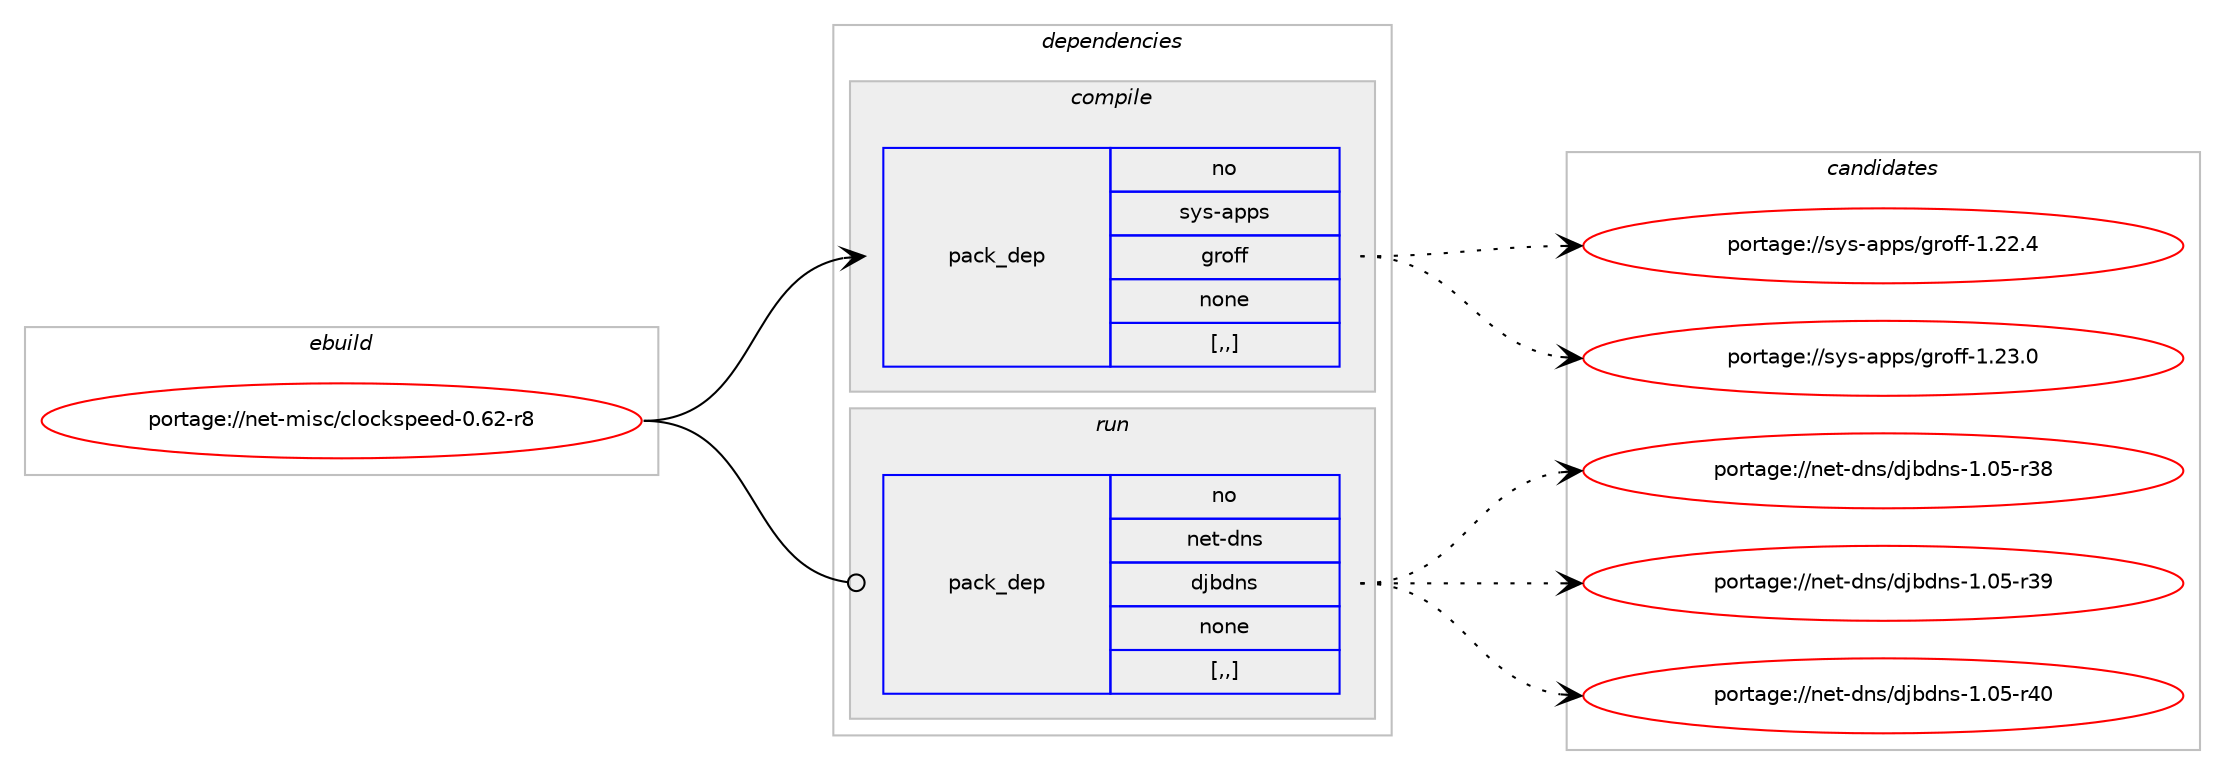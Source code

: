digraph prolog {

# *************
# Graph options
# *************

newrank=true;
concentrate=true;
compound=true;
graph [rankdir=LR,fontname=Helvetica,fontsize=10,ranksep=1.5];#, ranksep=2.5, nodesep=0.2];
edge  [arrowhead=vee];
node  [fontname=Helvetica,fontsize=10];

# **********
# The ebuild
# **********

subgraph cluster_leftcol {
color=gray;
rank=same;
label=<<i>ebuild</i>>;
id [label="portage://net-misc/clockspeed-0.62-r8", color=red, width=4, href="../net-misc/clockspeed-0.62-r8.svg"];
}

# ****************
# The dependencies
# ****************

subgraph cluster_midcol {
color=gray;
label=<<i>dependencies</i>>;
subgraph cluster_compile {
fillcolor="#eeeeee";
style=filled;
label=<<i>compile</i>>;
subgraph pack262320 {
dependency359141 [label=<<TABLE BORDER="0" CELLBORDER="1" CELLSPACING="0" CELLPADDING="4" WIDTH="220"><TR><TD ROWSPAN="6" CELLPADDING="30">pack_dep</TD></TR><TR><TD WIDTH="110">no</TD></TR><TR><TD>sys-apps</TD></TR><TR><TD>groff</TD></TR><TR><TD>none</TD></TR><TR><TD>[,,]</TD></TR></TABLE>>, shape=none, color=blue];
}
id:e -> dependency359141:w [weight=20,style="solid",arrowhead="vee"];
}
subgraph cluster_compileandrun {
fillcolor="#eeeeee";
style=filled;
label=<<i>compile and run</i>>;
}
subgraph cluster_run {
fillcolor="#eeeeee";
style=filled;
label=<<i>run</i>>;
subgraph pack262321 {
dependency359142 [label=<<TABLE BORDER="0" CELLBORDER="1" CELLSPACING="0" CELLPADDING="4" WIDTH="220"><TR><TD ROWSPAN="6" CELLPADDING="30">pack_dep</TD></TR><TR><TD WIDTH="110">no</TD></TR><TR><TD>net-dns</TD></TR><TR><TD>djbdns</TD></TR><TR><TD>none</TD></TR><TR><TD>[,,]</TD></TR></TABLE>>, shape=none, color=blue];
}
id:e -> dependency359142:w [weight=20,style="solid",arrowhead="odot"];
}
}

# **************
# The candidates
# **************

subgraph cluster_choices {
rank=same;
color=gray;
label=<<i>candidates</i>>;

subgraph choice262320 {
color=black;
nodesep=1;
choice11512111545971121121154710311411110210245494650504652 [label="portage://sys-apps/groff-1.22.4", color=red, width=4,href="../sys-apps/groff-1.22.4.svg"];
choice11512111545971121121154710311411110210245494650514648 [label="portage://sys-apps/groff-1.23.0", color=red, width=4,href="../sys-apps/groff-1.23.0.svg"];
dependency359141:e -> choice11512111545971121121154710311411110210245494650504652:w [style=dotted,weight="100"];
dependency359141:e -> choice11512111545971121121154710311411110210245494650514648:w [style=dotted,weight="100"];
}
subgraph choice262321 {
color=black;
nodesep=1;
choice1101011164510011011547100106981001101154549464853451145156 [label="portage://net-dns/djbdns-1.05-r38", color=red, width=4,href="../net-dns/djbdns-1.05-r38.svg"];
choice1101011164510011011547100106981001101154549464853451145157 [label="portage://net-dns/djbdns-1.05-r39", color=red, width=4,href="../net-dns/djbdns-1.05-r39.svg"];
choice1101011164510011011547100106981001101154549464853451145248 [label="portage://net-dns/djbdns-1.05-r40", color=red, width=4,href="../net-dns/djbdns-1.05-r40.svg"];
dependency359142:e -> choice1101011164510011011547100106981001101154549464853451145156:w [style=dotted,weight="100"];
dependency359142:e -> choice1101011164510011011547100106981001101154549464853451145157:w [style=dotted,weight="100"];
dependency359142:e -> choice1101011164510011011547100106981001101154549464853451145248:w [style=dotted,weight="100"];
}
}

}
